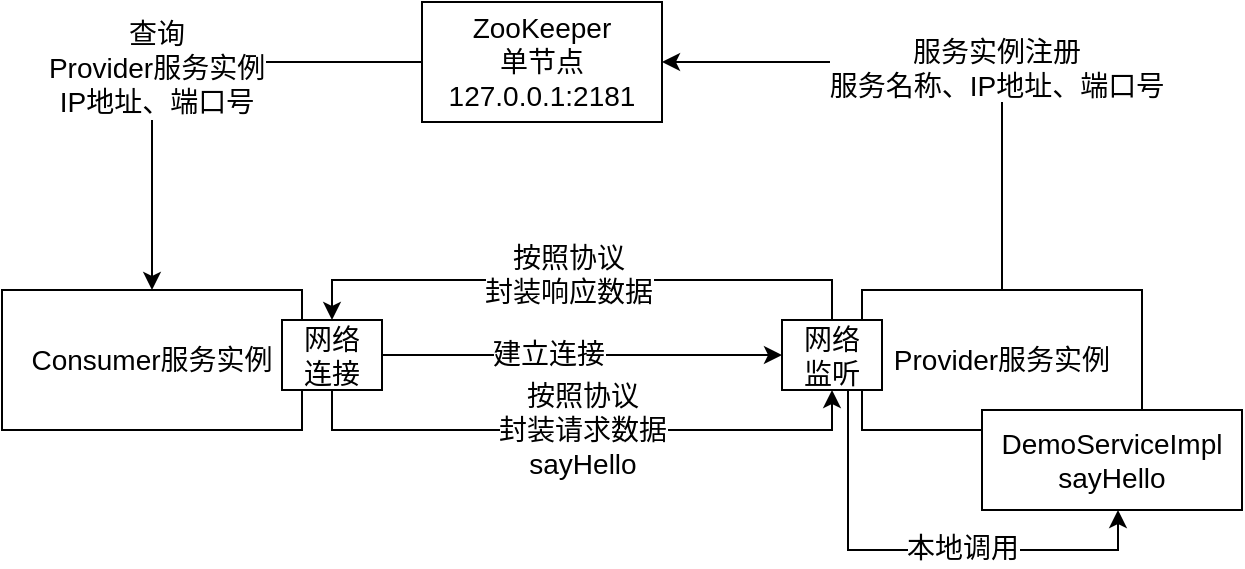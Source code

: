 <mxfile version="20.5.3" type="github">
  <diagram id="f8UJVKtSFRW_fhdTu_99" name="第 1 页">
    <mxGraphModel dx="959" dy="614" grid="1" gridSize="10" guides="1" tooltips="1" connect="1" arrows="1" fold="1" page="1" pageScale="1" pageWidth="827" pageHeight="1169" math="0" shadow="0">
      <root>
        <mxCell id="0" />
        <mxCell id="1" parent="0" />
        <mxCell id="Zutxu7cNW-hXtDQyblC0-17" style="edgeStyle=orthogonalEdgeStyle;rounded=0;orthogonalLoop=1;jettySize=auto;html=1;entryX=0.5;entryY=0;entryDx=0;entryDy=0;fontSize=14;" edge="1" parent="1" source="Zutxu7cNW-hXtDQyblC0-1" target="Zutxu7cNW-hXtDQyblC0-11">
          <mxGeometry relative="1" as="geometry" />
        </mxCell>
        <mxCell id="Zutxu7cNW-hXtDQyblC0-18" value="查询&lt;br&gt;Provider服务实例&lt;br&gt;IP地址、端口号" style="edgeLabel;html=1;align=center;verticalAlign=middle;resizable=0;points=[];fontSize=14;" vertex="1" connectable="0" parent="Zutxu7cNW-hXtDQyblC0-17">
          <mxGeometry x="0.11" y="2" relative="1" as="geometry">
            <mxPoint as="offset" />
          </mxGeometry>
        </mxCell>
        <mxCell id="Zutxu7cNW-hXtDQyblC0-1" value="&lt;font style=&quot;font-size: 14px;&quot;&gt;ZooKeeper&lt;br&gt;单节点&lt;br&gt;127.0.0.1:2181&lt;/font&gt;" style="rounded=0;whiteSpace=wrap;html=1;" vertex="1" parent="1">
          <mxGeometry x="310" y="40" width="120" height="60" as="geometry" />
        </mxCell>
        <mxCell id="Zutxu7cNW-hXtDQyblC0-3" style="edgeStyle=orthogonalEdgeStyle;rounded=0;orthogonalLoop=1;jettySize=auto;html=1;exitX=0.5;exitY=0;exitDx=0;exitDy=0;entryX=1;entryY=0.5;entryDx=0;entryDy=0;fontSize=14;" edge="1" parent="1" source="Zutxu7cNW-hXtDQyblC0-2" target="Zutxu7cNW-hXtDQyblC0-1">
          <mxGeometry relative="1" as="geometry" />
        </mxCell>
        <mxCell id="Zutxu7cNW-hXtDQyblC0-4" value="服务实例注册&lt;br&gt;服务名称、IP地址、端口号" style="edgeLabel;html=1;align=center;verticalAlign=middle;resizable=0;points=[];fontSize=14;" vertex="1" connectable="0" parent="Zutxu7cNW-hXtDQyblC0-3">
          <mxGeometry x="-0.174" y="3" relative="1" as="geometry">
            <mxPoint as="offset" />
          </mxGeometry>
        </mxCell>
        <mxCell id="Zutxu7cNW-hXtDQyblC0-2" value="&lt;font style=&quot;font-size: 14px;&quot;&gt;Provider服务实例&lt;/font&gt;" style="rounded=0;whiteSpace=wrap;html=1;" vertex="1" parent="1">
          <mxGeometry x="530" y="184" width="140" height="70" as="geometry" />
        </mxCell>
        <mxCell id="Zutxu7cNW-hXtDQyblC0-11" value="&lt;font style=&quot;font-size: 14px;&quot;&gt;Consumer服务实例&lt;/font&gt;" style="rounded=0;whiteSpace=wrap;html=1;" vertex="1" parent="1">
          <mxGeometry x="100" y="184" width="150" height="70" as="geometry" />
        </mxCell>
        <mxCell id="Zutxu7cNW-hXtDQyblC0-28" style="edgeStyle=orthogonalEdgeStyle;rounded=0;orthogonalLoop=1;jettySize=auto;html=1;fontSize=14;" edge="1" parent="1" source="Zutxu7cNW-hXtDQyblC0-12" target="Zutxu7cNW-hXtDQyblC0-25">
          <mxGeometry relative="1" as="geometry" />
        </mxCell>
        <mxCell id="Zutxu7cNW-hXtDQyblC0-29" value="建立连接" style="edgeLabel;html=1;align=center;verticalAlign=middle;resizable=0;points=[];fontSize=14;" vertex="1" connectable="0" parent="Zutxu7cNW-hXtDQyblC0-28">
          <mxGeometry x="-0.17" y="1" relative="1" as="geometry">
            <mxPoint as="offset" />
          </mxGeometry>
        </mxCell>
        <mxCell id="Zutxu7cNW-hXtDQyblC0-30" value="按照协议&lt;br&gt;封装请求数据&lt;br&gt;sayHello" style="edgeStyle=orthogonalEdgeStyle;rounded=0;orthogonalLoop=1;jettySize=auto;html=1;exitX=0.5;exitY=1;exitDx=0;exitDy=0;entryX=0.5;entryY=1;entryDx=0;entryDy=0;fontSize=14;" edge="1" parent="1" source="Zutxu7cNW-hXtDQyblC0-12" target="Zutxu7cNW-hXtDQyblC0-25">
          <mxGeometry relative="1" as="geometry" />
        </mxCell>
        <mxCell id="Zutxu7cNW-hXtDQyblC0-12" value="网络&lt;br&gt;连接" style="rounded=0;whiteSpace=wrap;html=1;fontSize=14;" vertex="1" parent="1">
          <mxGeometry x="240" y="199" width="50" height="35" as="geometry" />
        </mxCell>
        <mxCell id="Zutxu7cNW-hXtDQyblC0-34" style="edgeStyle=orthogonalEdgeStyle;rounded=0;orthogonalLoop=1;jettySize=auto;html=1;entryX=0.5;entryY=1;entryDx=0;entryDy=0;fontSize=14;" edge="1" parent="1">
          <mxGeometry relative="1" as="geometry">
            <mxPoint x="523" y="234" as="sourcePoint" />
            <mxPoint x="658" y="294" as="targetPoint" />
            <Array as="points">
              <mxPoint x="523" y="314" />
              <mxPoint x="658" y="314" />
            </Array>
          </mxGeometry>
        </mxCell>
        <mxCell id="Zutxu7cNW-hXtDQyblC0-35" value="本地调用" style="edgeLabel;html=1;align=center;verticalAlign=middle;resizable=0;points=[];fontSize=14;" vertex="1" connectable="0" parent="Zutxu7cNW-hXtDQyblC0-34">
          <mxGeometry x="-0.038" y="1" relative="1" as="geometry">
            <mxPoint x="24" as="offset" />
          </mxGeometry>
        </mxCell>
        <mxCell id="Zutxu7cNW-hXtDQyblC0-38" style="edgeStyle=orthogonalEdgeStyle;rounded=0;orthogonalLoop=1;jettySize=auto;html=1;exitX=0.5;exitY=0;exitDx=0;exitDy=0;entryX=0.5;entryY=0;entryDx=0;entryDy=0;fontSize=14;" edge="1" parent="1" source="Zutxu7cNW-hXtDQyblC0-25" target="Zutxu7cNW-hXtDQyblC0-12">
          <mxGeometry relative="1" as="geometry" />
        </mxCell>
        <mxCell id="Zutxu7cNW-hXtDQyblC0-39" value="按照协议&lt;br&gt;封装响应数据" style="edgeLabel;html=1;align=center;verticalAlign=middle;resizable=0;points=[];fontSize=14;" vertex="1" connectable="0" parent="Zutxu7cNW-hXtDQyblC0-38">
          <mxGeometry x="0.048" y="-3" relative="1" as="geometry">
            <mxPoint as="offset" />
          </mxGeometry>
        </mxCell>
        <mxCell id="Zutxu7cNW-hXtDQyblC0-25" value="网络&lt;br&gt;监听" style="rounded=0;whiteSpace=wrap;html=1;fontSize=14;" vertex="1" parent="1">
          <mxGeometry x="490" y="199" width="50" height="35" as="geometry" />
        </mxCell>
        <mxCell id="Zutxu7cNW-hXtDQyblC0-31" value="DemoServiceImpl&lt;br&gt;sayHello" style="rounded=0;whiteSpace=wrap;html=1;fontSize=14;" vertex="1" parent="1">
          <mxGeometry x="590" y="244" width="130" height="50" as="geometry" />
        </mxCell>
        <mxCell id="Zutxu7cNW-hXtDQyblC0-32" style="edgeStyle=orthogonalEdgeStyle;rounded=0;orthogonalLoop=1;jettySize=auto;html=1;exitX=0.5;exitY=1;exitDx=0;exitDy=0;fontSize=14;" edge="1" parent="1" source="Zutxu7cNW-hXtDQyblC0-31" target="Zutxu7cNW-hXtDQyblC0-31">
          <mxGeometry relative="1" as="geometry" />
        </mxCell>
      </root>
    </mxGraphModel>
  </diagram>
</mxfile>
